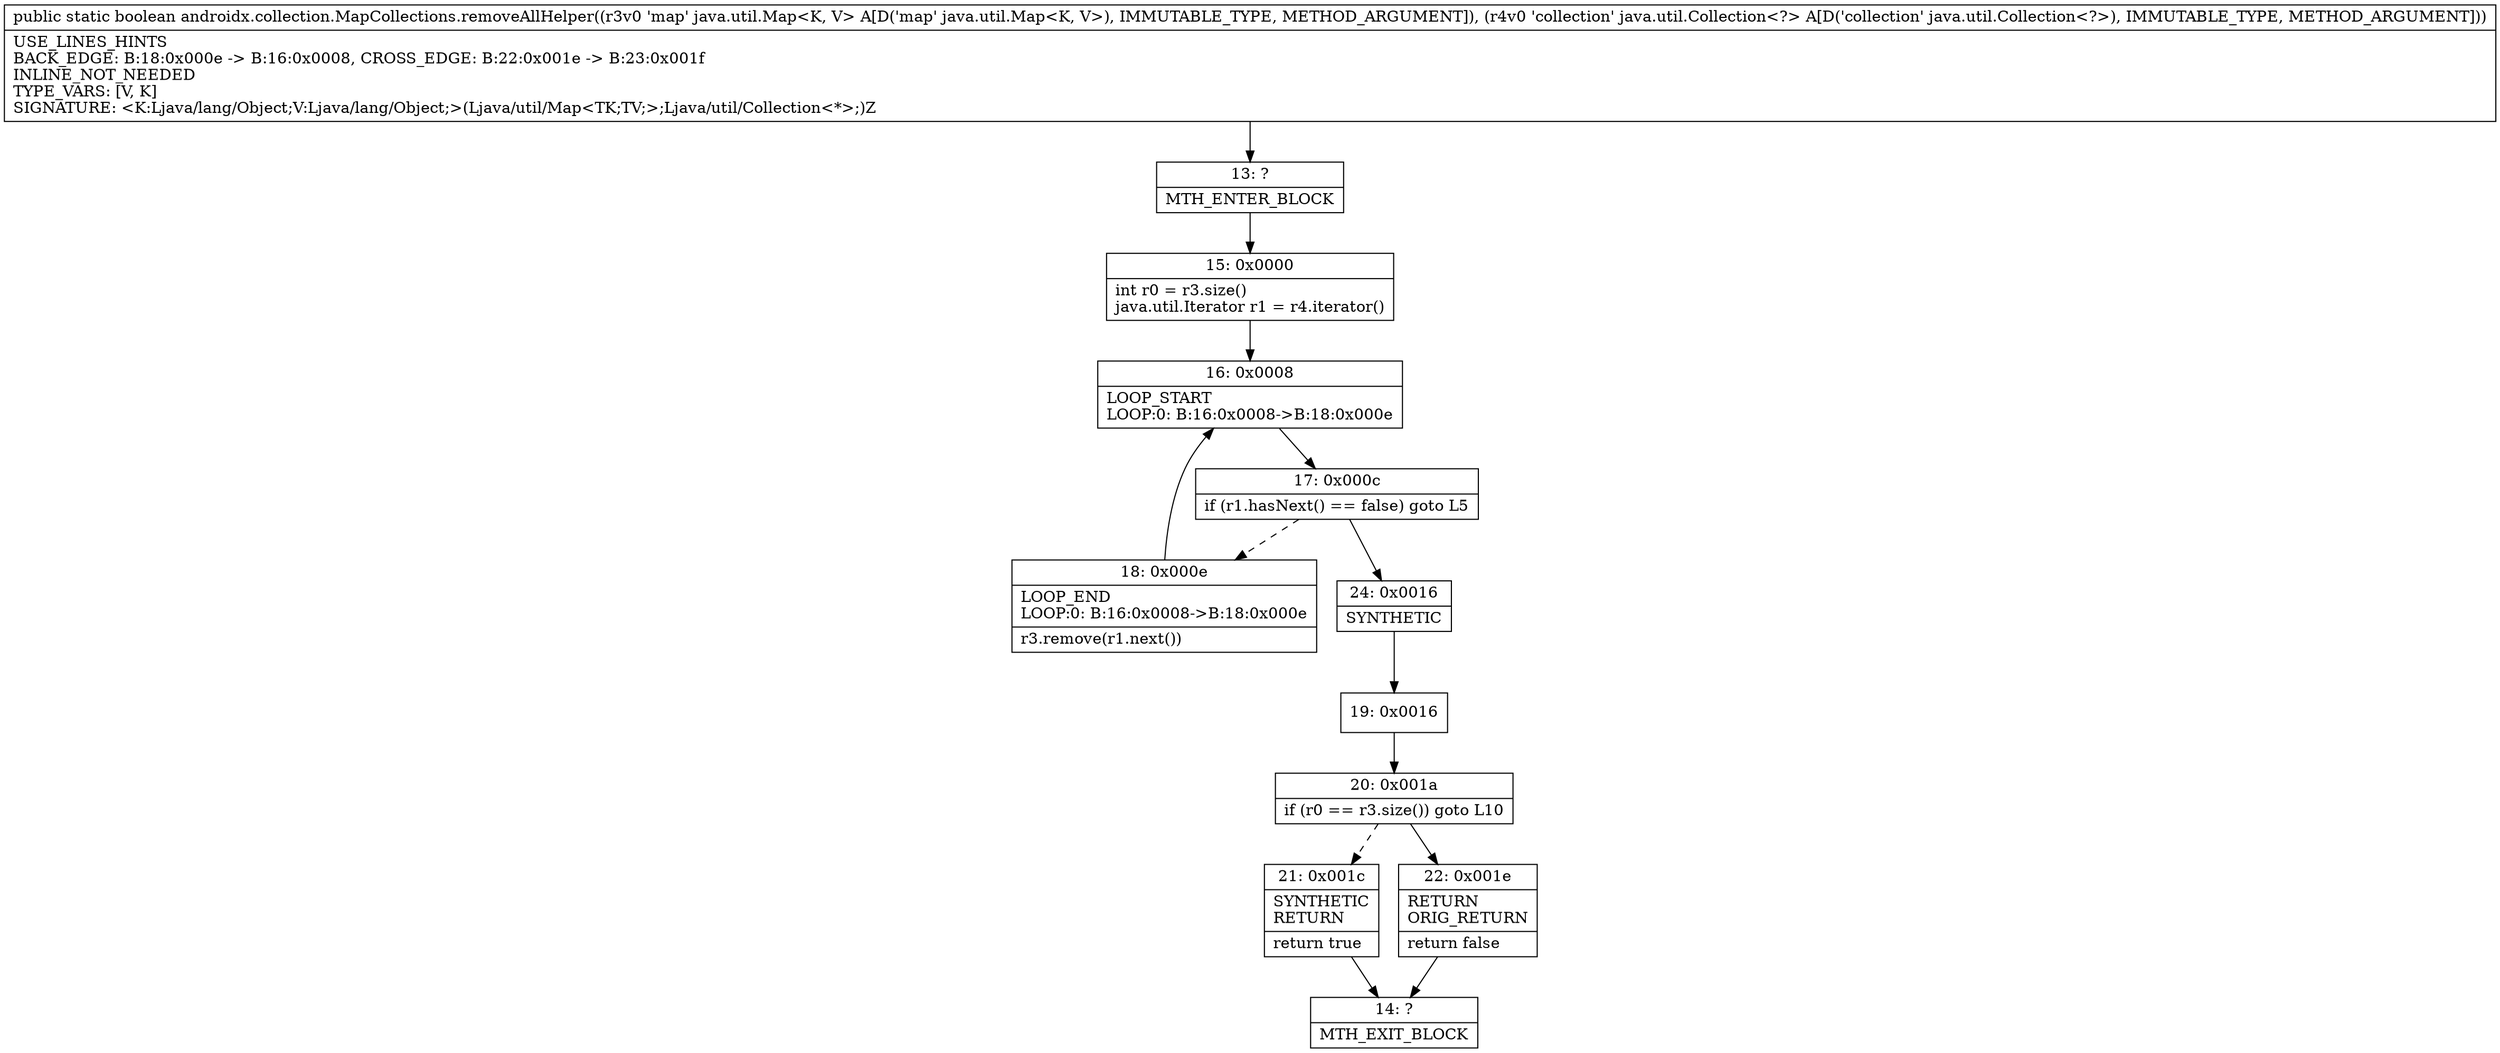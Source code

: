 digraph "CFG forandroidx.collection.MapCollections.removeAllHelper(Ljava\/util\/Map;Ljava\/util\/Collection;)Z" {
Node_13 [shape=record,label="{13\:\ ?|MTH_ENTER_BLOCK\l}"];
Node_15 [shape=record,label="{15\:\ 0x0000|int r0 = r3.size()\ljava.util.Iterator r1 = r4.iterator()\l}"];
Node_16 [shape=record,label="{16\:\ 0x0008|LOOP_START\lLOOP:0: B:16:0x0008\-\>B:18:0x000e\l}"];
Node_17 [shape=record,label="{17\:\ 0x000c|if (r1.hasNext() == false) goto L5\l}"];
Node_18 [shape=record,label="{18\:\ 0x000e|LOOP_END\lLOOP:0: B:16:0x0008\-\>B:18:0x000e\l|r3.remove(r1.next())\l}"];
Node_24 [shape=record,label="{24\:\ 0x0016|SYNTHETIC\l}"];
Node_19 [shape=record,label="{19\:\ 0x0016}"];
Node_20 [shape=record,label="{20\:\ 0x001a|if (r0 == r3.size()) goto L10\l}"];
Node_21 [shape=record,label="{21\:\ 0x001c|SYNTHETIC\lRETURN\l|return true\l}"];
Node_14 [shape=record,label="{14\:\ ?|MTH_EXIT_BLOCK\l}"];
Node_22 [shape=record,label="{22\:\ 0x001e|RETURN\lORIG_RETURN\l|return false\l}"];
MethodNode[shape=record,label="{public static boolean androidx.collection.MapCollections.removeAllHelper((r3v0 'map' java.util.Map\<K, V\> A[D('map' java.util.Map\<K, V\>), IMMUTABLE_TYPE, METHOD_ARGUMENT]), (r4v0 'collection' java.util.Collection\<?\> A[D('collection' java.util.Collection\<?\>), IMMUTABLE_TYPE, METHOD_ARGUMENT]))  | USE_LINES_HINTS\lBACK_EDGE: B:18:0x000e \-\> B:16:0x0008, CROSS_EDGE: B:22:0x001e \-\> B:23:0x001f\lINLINE_NOT_NEEDED\lTYPE_VARS: [V, K]\lSIGNATURE: \<K:Ljava\/lang\/Object;V:Ljava\/lang\/Object;\>(Ljava\/util\/Map\<TK;TV;\>;Ljava\/util\/Collection\<*\>;)Z\l}"];
MethodNode -> Node_13;Node_13 -> Node_15;
Node_15 -> Node_16;
Node_16 -> Node_17;
Node_17 -> Node_18[style=dashed];
Node_17 -> Node_24;
Node_18 -> Node_16;
Node_24 -> Node_19;
Node_19 -> Node_20;
Node_20 -> Node_21[style=dashed];
Node_20 -> Node_22;
Node_21 -> Node_14;
Node_22 -> Node_14;
}

